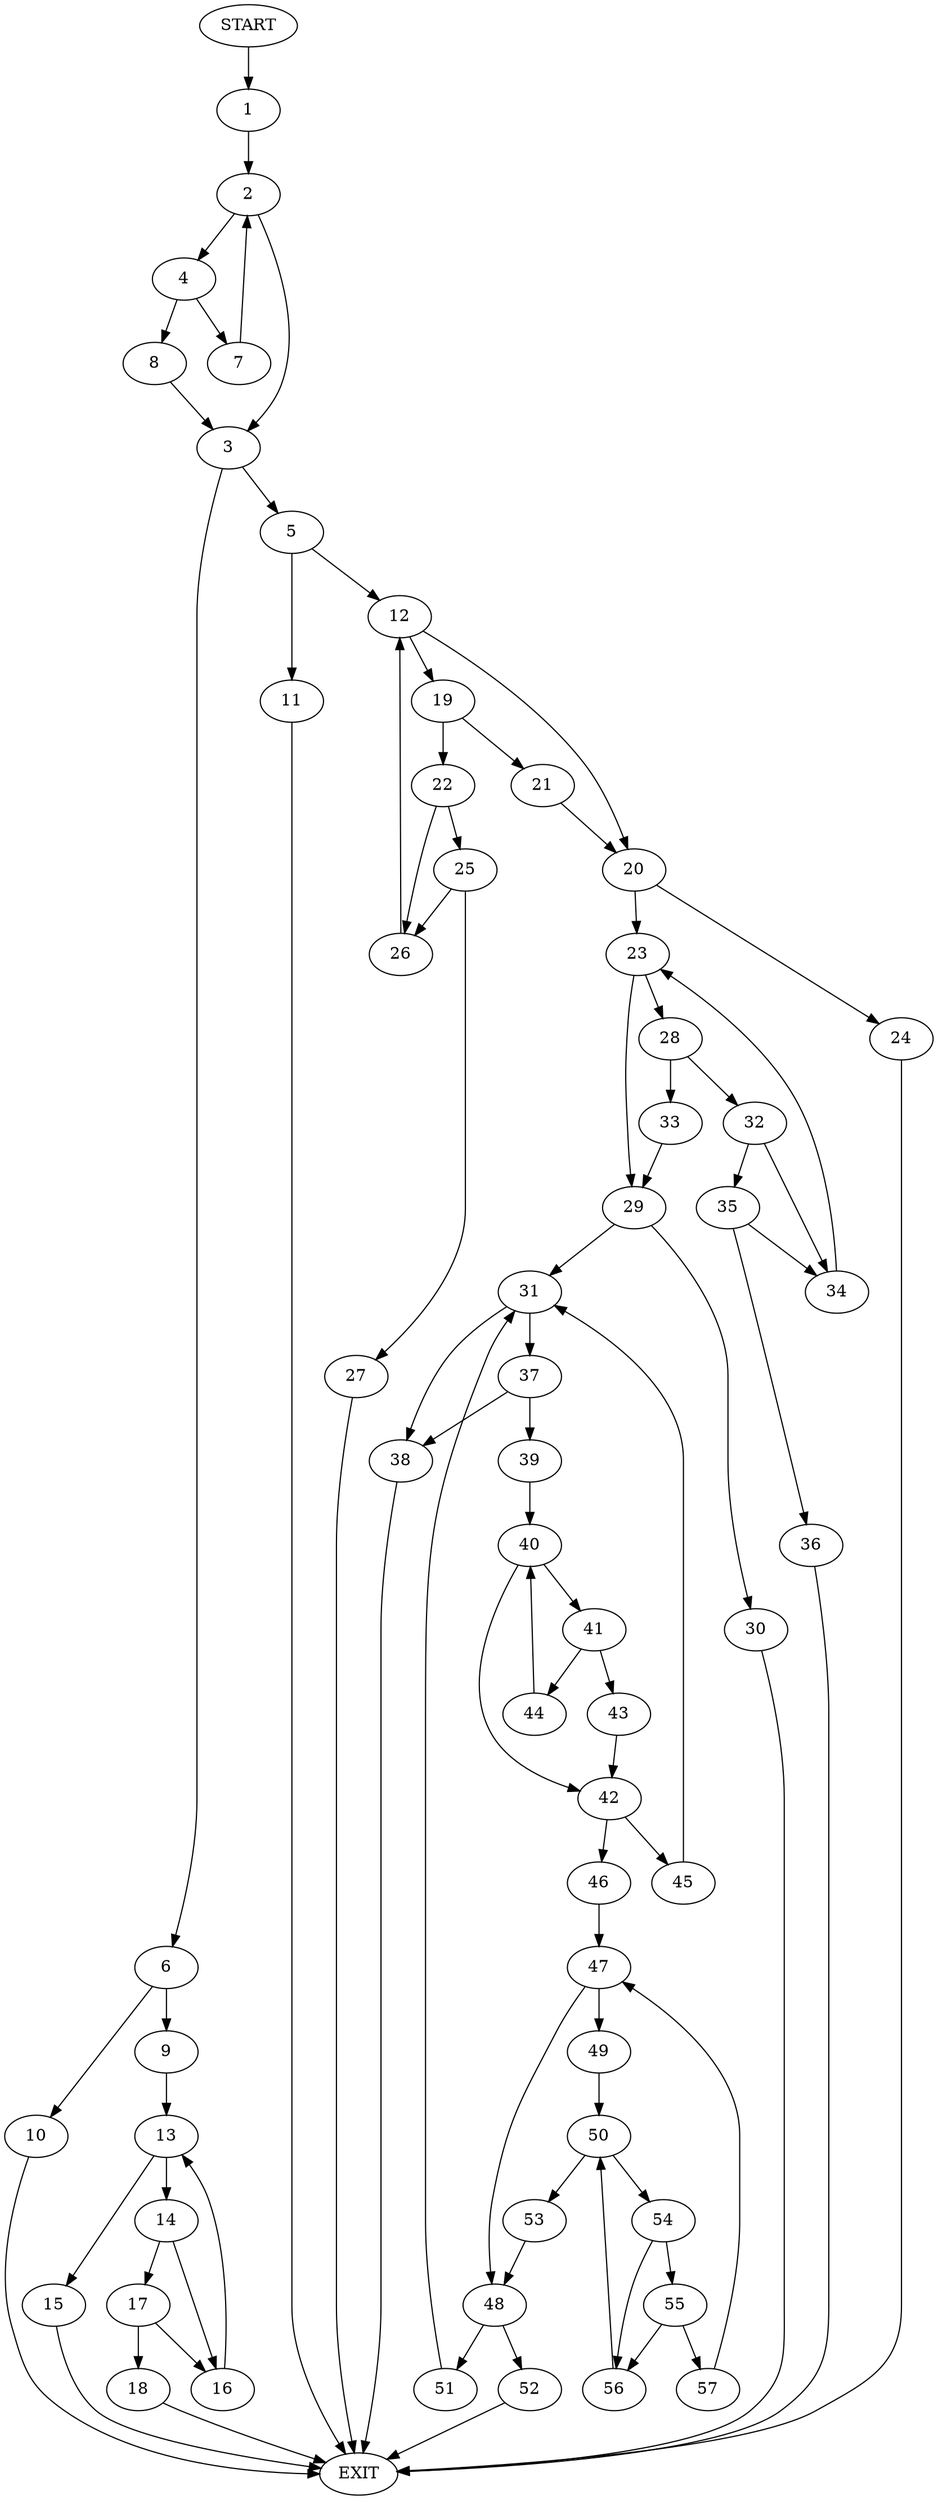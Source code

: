 digraph {
0 [label="START"]
58 [label="EXIT"]
0 -> 1
1 -> 2
2 -> 3
2 -> 4
3 -> 5
3 -> 6
4 -> 7
4 -> 8
8 -> 3
7 -> 2
6 -> 9
6 -> 10
5 -> 11
5 -> 12
9 -> 13
10 -> 58
13 -> 14
13 -> 15
15 -> 58
14 -> 16
14 -> 17
17 -> 16
17 -> 18
16 -> 13
18 -> 58
11 -> 58
12 -> 19
12 -> 20
19 -> 21
19 -> 22
20 -> 23
20 -> 24
22 -> 25
22 -> 26
21 -> 20
25 -> 27
25 -> 26
26 -> 12
27 -> 58
23 -> 28
23 -> 29
24 -> 58
29 -> 30
29 -> 31
28 -> 32
28 -> 33
33 -> 29
32 -> 34
32 -> 35
35 -> 34
35 -> 36
34 -> 23
36 -> 58
30 -> 58
31 -> 37
31 -> 38
37 -> 39
37 -> 38
38 -> 58
39 -> 40
40 -> 41
40 -> 42
41 -> 43
41 -> 44
42 -> 45
42 -> 46
43 -> 42
44 -> 40
46 -> 47
45 -> 31
47 -> 48
47 -> 49
49 -> 50
48 -> 51
48 -> 52
50 -> 53
50 -> 54
54 -> 55
54 -> 56
53 -> 48
55 -> 57
55 -> 56
56 -> 50
57 -> 47
52 -> 58
51 -> 31
}
